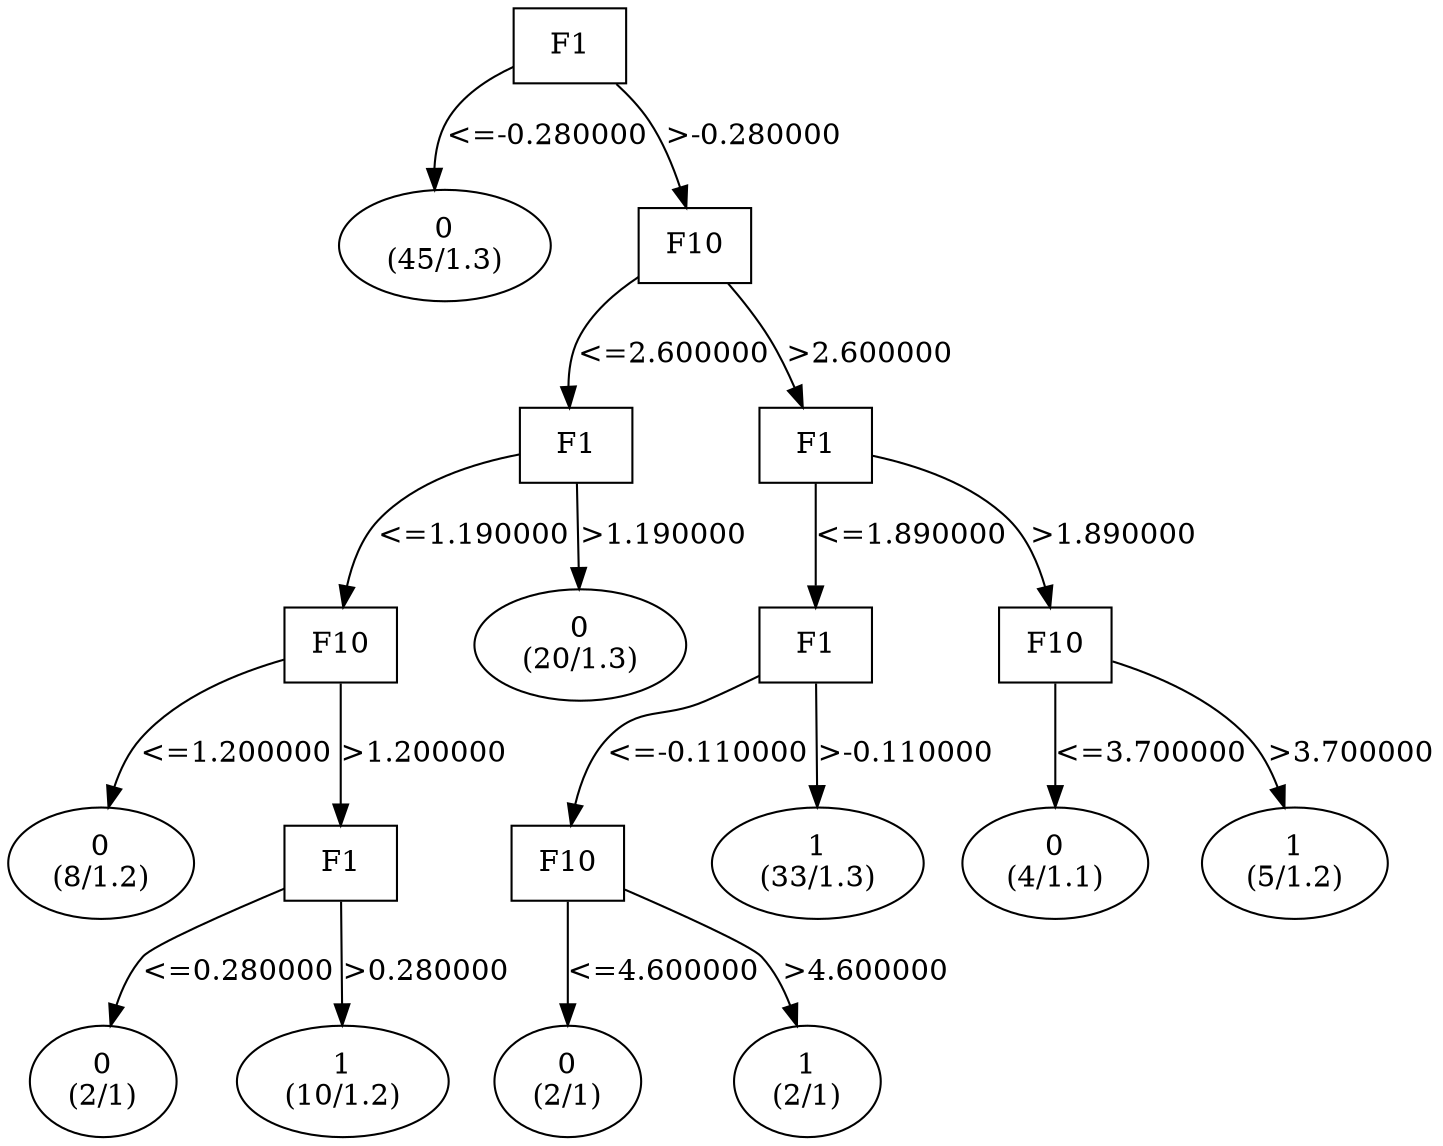 digraph YaDT {
n0 [ shape=box, label="F1\n"]
n0 -> n1 [label="<=-0.280000"]
n1 [ shape=ellipse, label="0\n(45/1.3)"]
n0 -> n2 [label=">-0.280000"]
n2 [ shape=box, label="F10\n"]
n2 -> n3 [label="<=2.600000"]
n3 [ shape=box, label="F1\n"]
n3 -> n4 [label="<=1.190000"]
n4 [ shape=box, label="F10\n"]
n4 -> n5 [label="<=1.200000"]
n5 [ shape=ellipse, label="0\n(8/1.2)"]
n4 -> n6 [label=">1.200000"]
n6 [ shape=box, label="F1\n"]
n6 -> n7 [label="<=0.280000"]
n7 [ shape=ellipse, label="0\n(2/1)"]
n6 -> n8 [label=">0.280000"]
n8 [ shape=ellipse, label="1\n(10/1.2)"]
n3 -> n11 [label=">1.190000"]
n11 [ shape=ellipse, label="0\n(20/1.3)"]
n2 -> n13 [label=">2.600000"]
n13 [ shape=box, label="F1\n"]
n13 -> n14 [label="<=1.890000"]
n14 [ shape=box, label="F1\n"]
n14 -> n15 [label="<=-0.110000"]
n15 [ shape=box, label="F10\n"]
n15 -> n16 [label="<=4.600000"]
n16 [ shape=ellipse, label="0\n(2/1)"]
n15 -> n17 [label=">4.600000"]
n17 [ shape=ellipse, label="1\n(2/1)"]
n14 -> n19 [label=">-0.110000"]
n19 [ shape=ellipse, label="1\n(33/1.3)"]
n13 -> n21 [label=">1.890000"]
n21 [ shape=box, label="F10\n"]
n21 -> n22 [label="<=3.700000"]
n22 [ shape=ellipse, label="0\n(4/1.1)"]
n21 -> n23 [label=">3.700000"]
n23 [ shape=ellipse, label="1\n(5/1.2)"]
}
